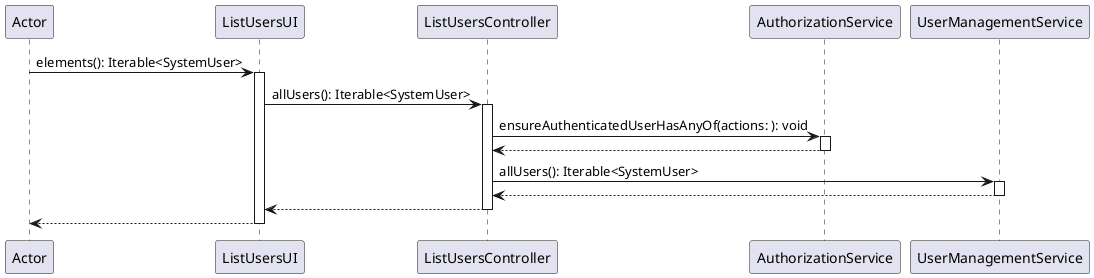 @startuml
participant Actor
Actor -> ListUsersUI : elements(): Iterable<SystemUser>
activate ListUsersUI
ListUsersUI -> ListUsersController : allUsers(): Iterable<SystemUser>
activate ListUsersController
ListUsersController -> AuthorizationService : ensureAuthenticatedUserHasAnyOf(actions: ): void
activate AuthorizationService
AuthorizationService --> ListUsersController
deactivate AuthorizationService
ListUsersController -> UserManagementService : allUsers(): Iterable<SystemUser>
activate UserManagementService
UserManagementService --> ListUsersController
deactivate UserManagementService
ListUsersController --> ListUsersUI
deactivate ListUsersController
return
@enduml